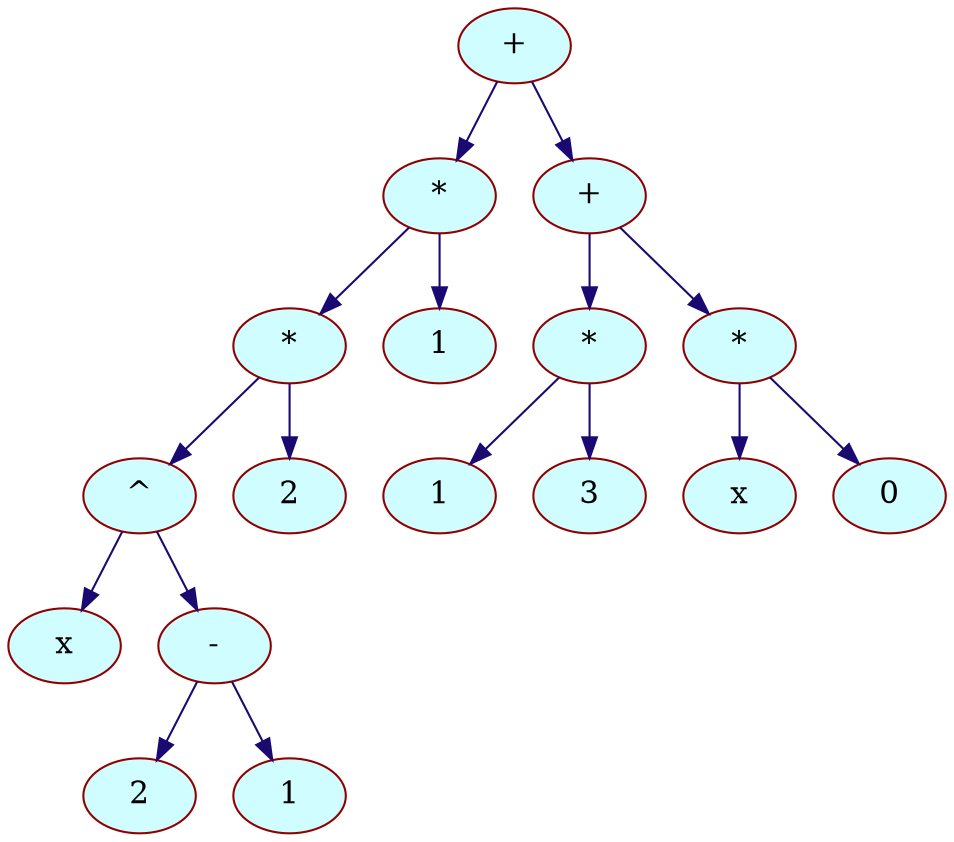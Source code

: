 digraph {
	node[shape = "cube", color = "#800000", fontsize = 15, style = "filled", fillcolor = "#88CEFA"];
	edge[color = "#190970", fontsize = 11];

		"+_0x55c70a945900"[shape = "ellipse", label = "+", color="#900000",                                style="filled", fillcolor = "#D0FDFF"];
		"+_0x55c70a945900"->"*_0x55c70a9458c0";

		"*_0x55c70a9458c0"[shape = "ellipse", label = "*", color="#900000",                                style="filled", fillcolor = "#D0FDFF"];
		"*_0x55c70a9458c0"->"*_0x55c70a945880";

		"*_0x55c70a945880"[shape = "ellipse", label = "*", color="#900000",                                style="filled", fillcolor = "#D0FDFF"];
		"*_0x55c70a945880"->"^_0x55c70a945840";

		"^_0x55c70a945840"[shape = "ellipse", label = "^", color="#900000",                                style="filled", fillcolor = "#D0FDFF"];
		"^_0x55c70a945840"->"x_1";

		"x_1"[shape = "ellipse", label = "x", color="#900000", style="filled",                            fillcolor = "#D0FDFF"];
		"^_0x55c70a945840"->"-_0x55c70a945800";

		"-_0x55c70a945800"[shape = "ellipse", label = "-", color="#900000",                                style="filled", fillcolor = "#D0FDFF"];
		"-_0x55c70a945800"->"2_2";

		"2_2"[shape = "ellipse", label = "2", color="#900000", style="filled",                            fillcolor = "#D0FDFF"];
		"-_0x55c70a945800"->"1_3";

		"1_3"[shape = "ellipse", label = "1", color="#900000", style="filled",                            fillcolor = "#D0FDFF"];
		"*_0x55c70a945880"->"2_4";

		"2_4"[shape = "ellipse", label = "2", color="#900000", style="filled",                            fillcolor = "#D0FDFF"];
		"*_0x55c70a9458c0"->"1_5";

		"1_5"[shape = "ellipse", label = "1", color="#900000", style="filled",                            fillcolor = "#D0FDFF"];
		"+_0x55c70a945900"->"+_0x55c70a945740";

		"+_0x55c70a945740"[shape = "ellipse", label = "+", color="#900000",                                style="filled", fillcolor = "#D0FDFF"];
		"+_0x55c70a945740"->"*_0x55c70a945700";

		"*_0x55c70a945700"[shape = "ellipse", label = "*", color="#900000",                                style="filled", fillcolor = "#D0FDFF"];
		"*_0x55c70a945700"->"1_6";

		"1_6"[shape = "ellipse", label = "1", color="#900000", style="filled",                            fillcolor = "#D0FDFF"];
		"*_0x55c70a945700"->"3_7";

		"3_7"[shape = "ellipse", label = "3", color="#900000", style="filled",                            fillcolor = "#D0FDFF"];
		"+_0x55c70a945740"->"*_0x55c70a945680";

		"*_0x55c70a945680"[shape = "ellipse", label = "*", color="#900000",                                style="filled", fillcolor = "#D0FDFF"];
		"*_0x55c70a945680"->"x_8";

		"x_8"[shape = "ellipse", label = "x", color="#900000", style="filled",                            fillcolor = "#D0FDFF"];
		"*_0x55c70a945680"->"0_9";

		"0_9"[shape = "ellipse", label = "0", color="#900000", style="filled",                            fillcolor = "#D0FDFF"];
}